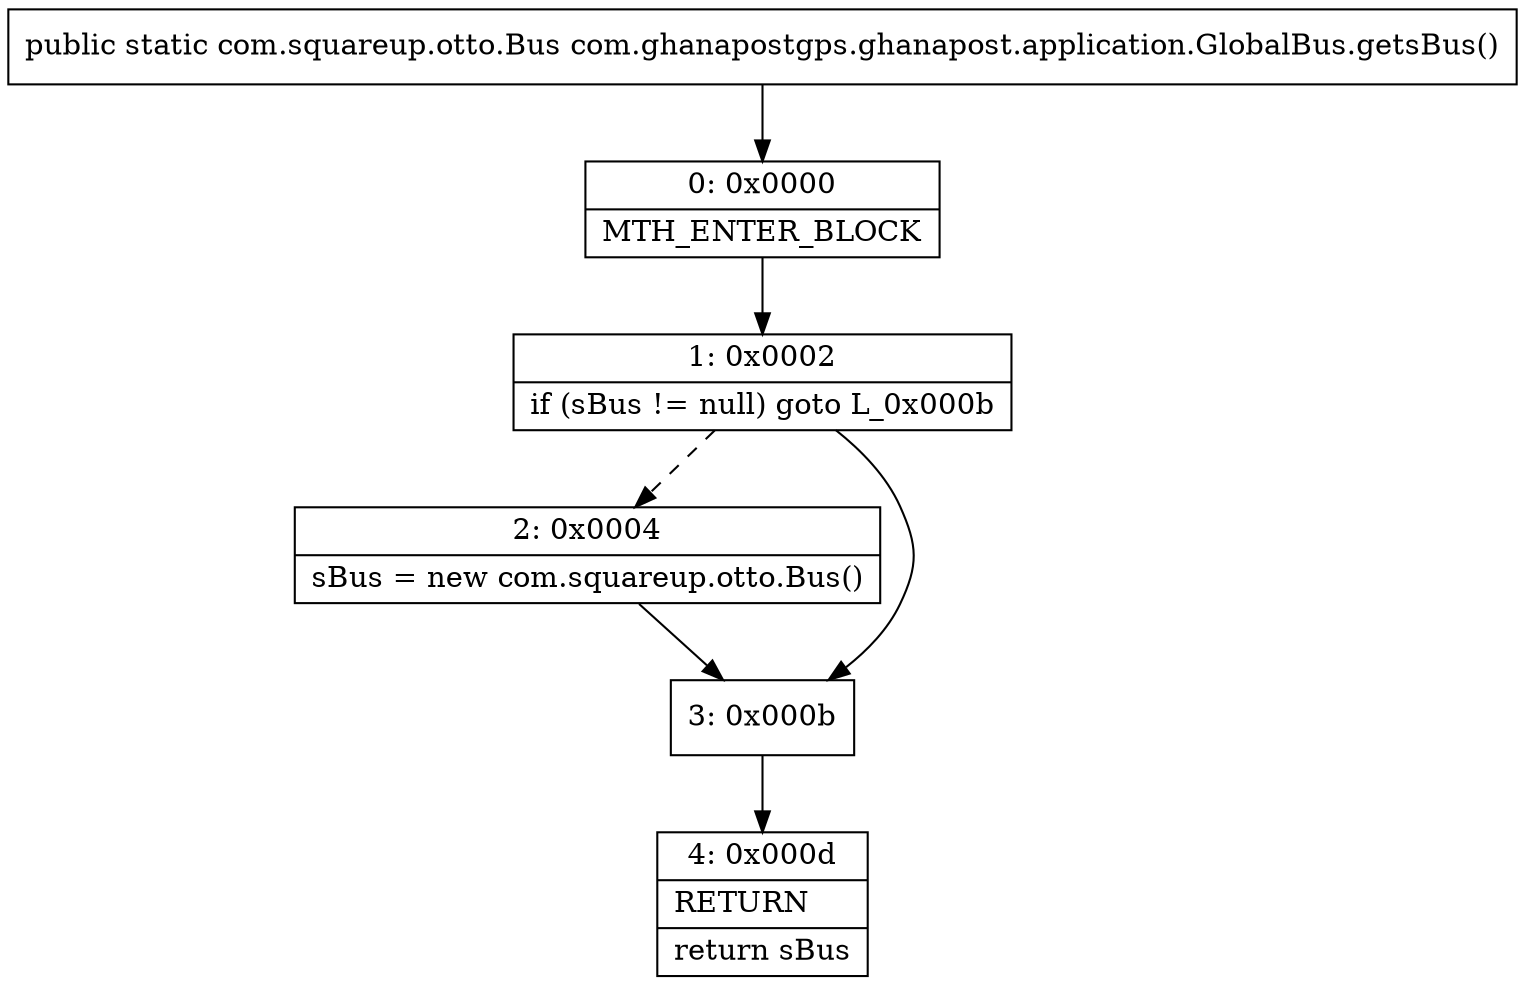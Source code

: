 digraph "CFG forcom.ghanapostgps.ghanapost.application.GlobalBus.getsBus()Lcom\/squareup\/otto\/Bus;" {
Node_0 [shape=record,label="{0\:\ 0x0000|MTH_ENTER_BLOCK\l}"];
Node_1 [shape=record,label="{1\:\ 0x0002|if (sBus != null) goto L_0x000b\l}"];
Node_2 [shape=record,label="{2\:\ 0x0004|sBus = new com.squareup.otto.Bus()\l}"];
Node_3 [shape=record,label="{3\:\ 0x000b}"];
Node_4 [shape=record,label="{4\:\ 0x000d|RETURN\l|return sBus\l}"];
MethodNode[shape=record,label="{public static com.squareup.otto.Bus com.ghanapostgps.ghanapost.application.GlobalBus.getsBus() }"];
MethodNode -> Node_0;
Node_0 -> Node_1;
Node_1 -> Node_2[style=dashed];
Node_1 -> Node_3;
Node_2 -> Node_3;
Node_3 -> Node_4;
}

